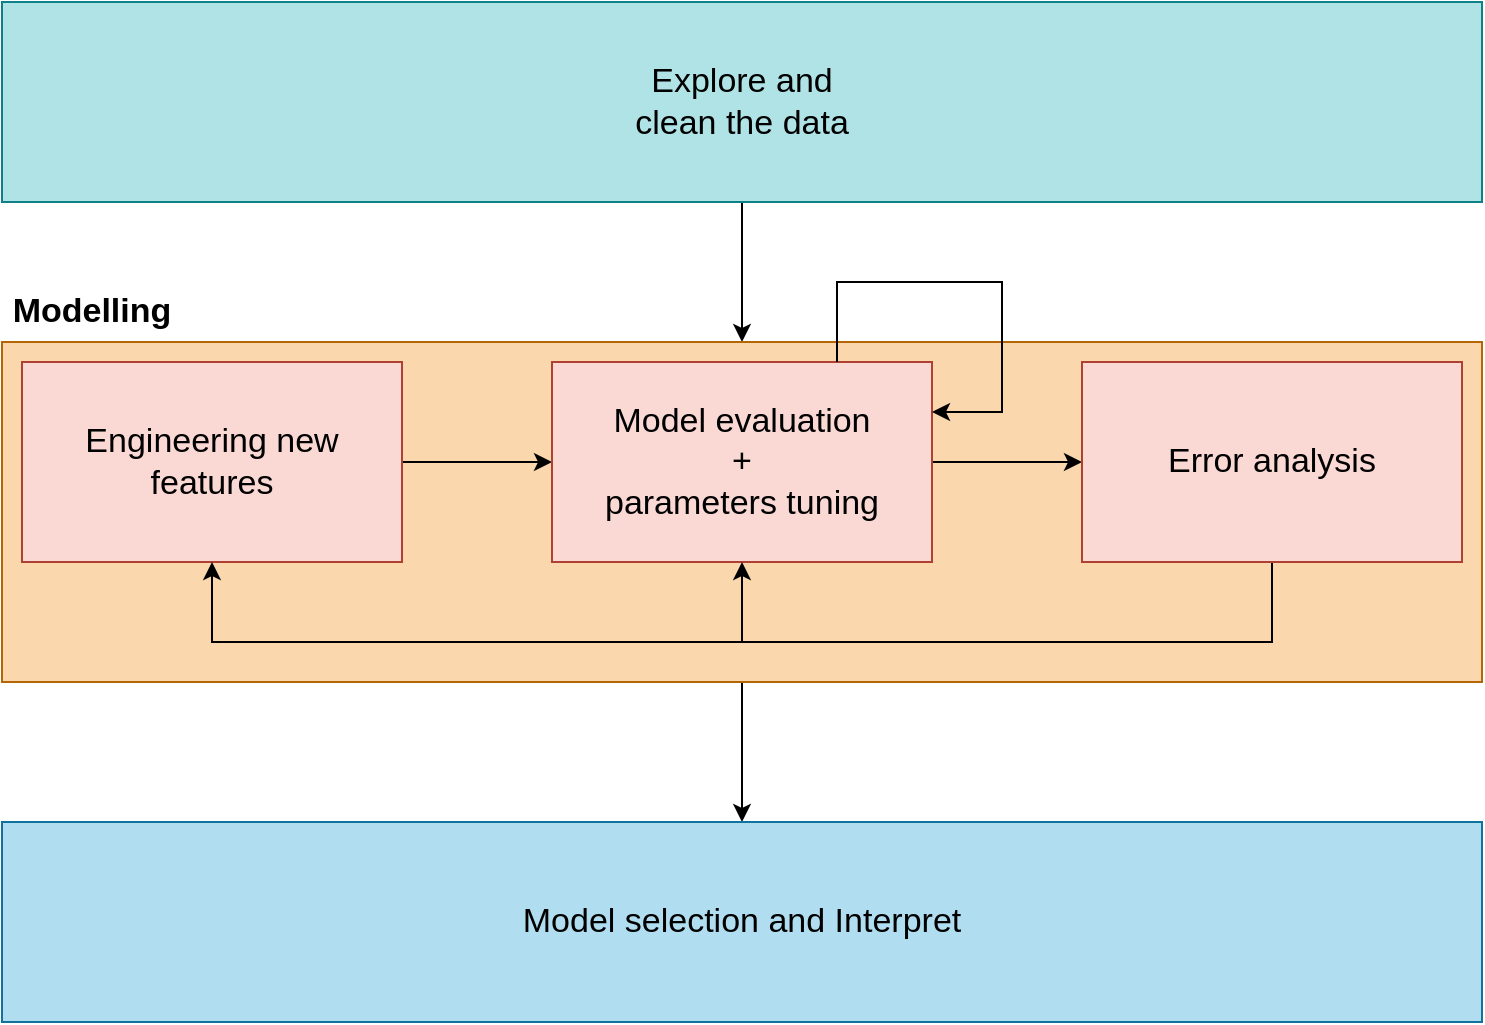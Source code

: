<mxfile version="22.1.2" type="device">
  <diagram name="Page-1" id="c7558073-3199-34d8-9f00-42111426c3f3">
    <mxGraphModel dx="1986" dy="785" grid="1" gridSize="10" guides="1" tooltips="1" connect="1" arrows="1" fold="1" page="1" pageScale="1" pageWidth="826" pageHeight="1169" background="none" math="0" shadow="0">
      <root>
        <mxCell id="0" />
        <mxCell id="1" parent="0" />
        <mxCell id="F2VkRp8zkFfSNEXUXBw0-102" value="" style="edgeStyle=orthogonalEdgeStyle;rounded=0;orthogonalLoop=1;jettySize=auto;html=1;" edge="1" parent="1" source="F2VkRp8zkFfSNEXUXBw0-96" target="F2VkRp8zkFfSNEXUXBw0-100">
          <mxGeometry relative="1" as="geometry" />
        </mxCell>
        <mxCell id="F2VkRp8zkFfSNEXUXBw0-96" value="Explore and&lt;br&gt;clean the data" style="rounded=0;whiteSpace=wrap;html=1;fillColor=#b0e3e6;strokeColor=#0e8088;fontSize=17;" vertex="1" parent="1">
          <mxGeometry x="-10" y="150" width="740" height="100" as="geometry" />
        </mxCell>
        <mxCell id="F2VkRp8zkFfSNEXUXBw0-119" value="" style="edgeStyle=orthogonalEdgeStyle;rounded=0;orthogonalLoop=1;jettySize=auto;html=1;" edge="1" parent="1" source="F2VkRp8zkFfSNEXUXBw0-100" target="F2VkRp8zkFfSNEXUXBw0-107">
          <mxGeometry relative="1" as="geometry" />
        </mxCell>
        <mxCell id="F2VkRp8zkFfSNEXUXBw0-100" value="" style="rounded=0;whiteSpace=wrap;html=1;fillColor=#fad7ac;strokeColor=#b46504;" vertex="1" parent="1">
          <mxGeometry x="-10" y="320" width="740" height="170" as="geometry" />
        </mxCell>
        <mxCell id="F2VkRp8zkFfSNEXUXBw0-104" value="" style="edgeStyle=orthogonalEdgeStyle;rounded=0;orthogonalLoop=1;jettySize=auto;html=1;" edge="1" parent="1" source="F2VkRp8zkFfSNEXUXBw0-99" target="F2VkRp8zkFfSNEXUXBw0-103">
          <mxGeometry relative="1" as="geometry" />
        </mxCell>
        <mxCell id="F2VkRp8zkFfSNEXUXBw0-99" value="Engineering new features" style="rounded=0;whiteSpace=wrap;html=1;fillColor=#fad9d5;strokeColor=#ae4132;fontSize=17;" vertex="1" parent="1">
          <mxGeometry y="330" width="190" height="100" as="geometry" />
        </mxCell>
        <mxCell id="F2VkRp8zkFfSNEXUXBw0-101" value="Modelling" style="text;html=1;strokeColor=none;fillColor=none;align=center;verticalAlign=middle;whiteSpace=wrap;rounded=0;fontSize=17;fontStyle=1" vertex="1" parent="1">
          <mxGeometry x="-10" y="290" width="90" height="30" as="geometry" />
        </mxCell>
        <mxCell id="F2VkRp8zkFfSNEXUXBw0-106" value="" style="edgeStyle=orthogonalEdgeStyle;rounded=0;orthogonalLoop=1;jettySize=auto;html=1;" edge="1" parent="1" source="F2VkRp8zkFfSNEXUXBw0-103" target="F2VkRp8zkFfSNEXUXBw0-105">
          <mxGeometry relative="1" as="geometry" />
        </mxCell>
        <mxCell id="F2VkRp8zkFfSNEXUXBw0-103" value="Model evaluation&lt;br&gt;+&lt;br&gt;parameters tuning" style="rounded=0;whiteSpace=wrap;html=1;fillColor=#fad9d5;strokeColor=#ae4132;fontSize=17;" vertex="1" parent="1">
          <mxGeometry x="265" y="330" width="190" height="100" as="geometry" />
        </mxCell>
        <mxCell id="F2VkRp8zkFfSNEXUXBw0-112" style="edgeStyle=orthogonalEdgeStyle;rounded=0;orthogonalLoop=1;jettySize=auto;html=1;exitX=0.5;exitY=1;exitDx=0;exitDy=0;entryX=0.5;entryY=1;entryDx=0;entryDy=0;" edge="1" parent="1" source="F2VkRp8zkFfSNEXUXBw0-105" target="F2VkRp8zkFfSNEXUXBw0-99">
          <mxGeometry relative="1" as="geometry">
            <Array as="points">
              <mxPoint x="625" y="470" />
              <mxPoint x="95" y="470" />
            </Array>
          </mxGeometry>
        </mxCell>
        <mxCell id="F2VkRp8zkFfSNEXUXBw0-114" style="edgeStyle=orthogonalEdgeStyle;rounded=0;orthogonalLoop=1;jettySize=auto;html=1;exitX=0.5;exitY=1;exitDx=0;exitDy=0;entryX=0.5;entryY=1;entryDx=0;entryDy=0;" edge="1" parent="1" source="F2VkRp8zkFfSNEXUXBw0-105" target="F2VkRp8zkFfSNEXUXBw0-103">
          <mxGeometry relative="1" as="geometry">
            <Array as="points">
              <mxPoint x="625" y="470" />
              <mxPoint x="360" y="470" />
            </Array>
          </mxGeometry>
        </mxCell>
        <mxCell id="F2VkRp8zkFfSNEXUXBw0-105" value="Error analysis" style="rounded=0;whiteSpace=wrap;html=1;fillColor=#fad9d5;strokeColor=#ae4132;fontSize=17;" vertex="1" parent="1">
          <mxGeometry x="530" y="330" width="190" height="100" as="geometry" />
        </mxCell>
        <mxCell id="F2VkRp8zkFfSNEXUXBw0-107" value="Model selection and Interpret" style="rounded=0;whiteSpace=wrap;html=1;fillColor=#b1ddf0;strokeColor=#10739e;fontSize=17;" vertex="1" parent="1">
          <mxGeometry x="-10" y="560" width="740" height="100" as="geometry" />
        </mxCell>
        <mxCell id="F2VkRp8zkFfSNEXUXBw0-118" style="edgeStyle=orthogonalEdgeStyle;rounded=0;orthogonalLoop=1;jettySize=auto;html=1;exitX=0.75;exitY=0;exitDx=0;exitDy=0;entryX=1;entryY=0.25;entryDx=0;entryDy=0;" edge="1" parent="1" source="F2VkRp8zkFfSNEXUXBw0-103" target="F2VkRp8zkFfSNEXUXBw0-103">
          <mxGeometry relative="1" as="geometry">
            <Array as="points">
              <mxPoint x="408" y="290" />
              <mxPoint x="490" y="290" />
              <mxPoint x="490" y="355" />
            </Array>
          </mxGeometry>
        </mxCell>
      </root>
    </mxGraphModel>
  </diagram>
</mxfile>
